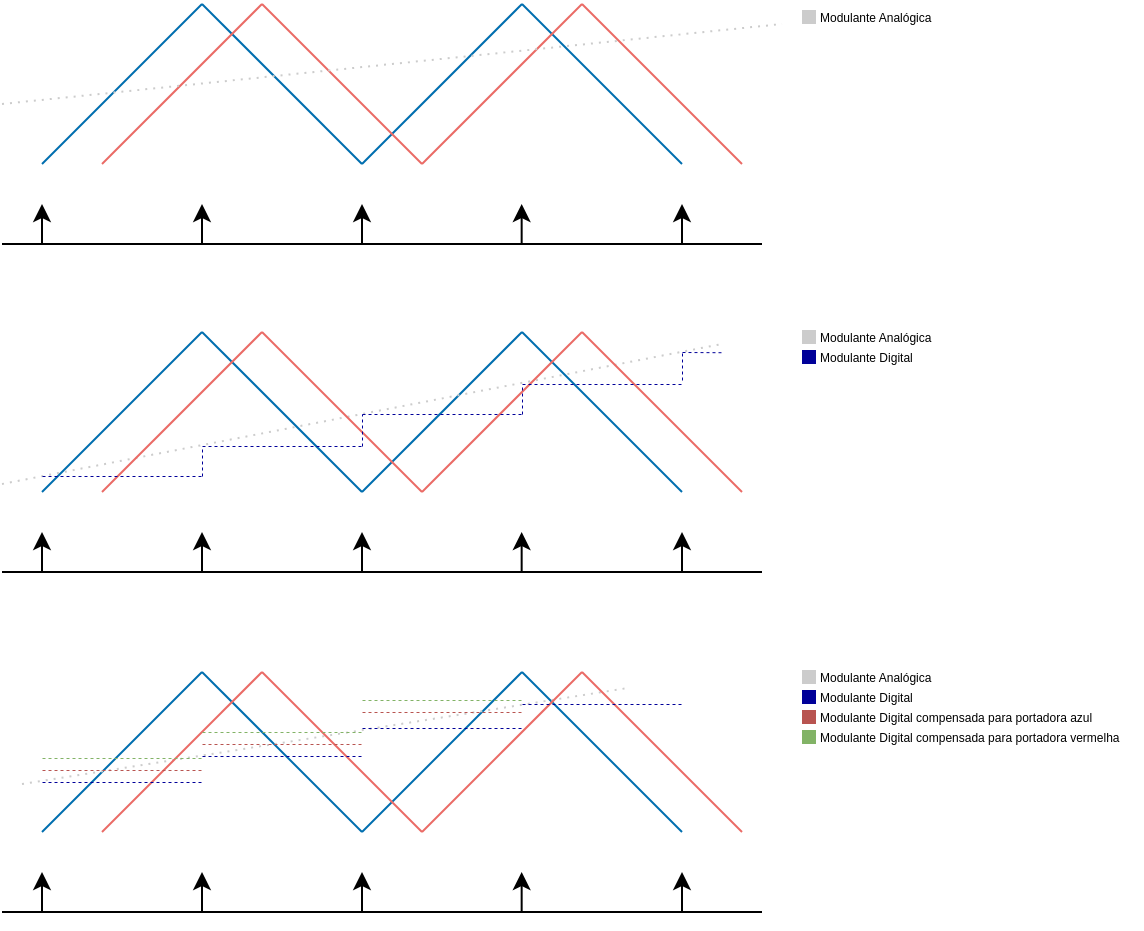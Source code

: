 <mxfile version="24.2.5" type="device">
  <diagram name="Página-1" id="VGR82gJICW44hKP1SIvv">
    <mxGraphModel dx="333" dy="194" grid="1" gridSize="10" guides="1" tooltips="1" connect="1" arrows="1" fold="1" page="1" pageScale="1" pageWidth="827" pageHeight="1169" math="0" shadow="0">
      <root>
        <mxCell id="0" />
        <mxCell id="1" parent="0" />
        <mxCell id="vid5Z3B9qa6Pe_RI6cM--1" value="" style="endArrow=none;html=1;rounded=0;fillColor=#1ba1e2;strokeColor=#006EAF;" edge="1" parent="1">
          <mxGeometry width="50" height="50" relative="1" as="geometry">
            <mxPoint x="400" y="440" as="sourcePoint" />
            <mxPoint x="480" y="360" as="targetPoint" />
          </mxGeometry>
        </mxCell>
        <mxCell id="vid5Z3B9qa6Pe_RI6cM--2" value="" style="endArrow=none;html=1;rounded=0;fillColor=#1ba1e2;strokeColor=#006EAF;" edge="1" parent="1">
          <mxGeometry width="50" height="50" relative="1" as="geometry">
            <mxPoint x="560" y="440" as="sourcePoint" />
            <mxPoint x="480" y="360" as="targetPoint" />
          </mxGeometry>
        </mxCell>
        <mxCell id="vid5Z3B9qa6Pe_RI6cM--3" value="" style="endArrow=none;html=1;rounded=0;fillColor=#1ba1e2;strokeColor=#006EAF;" edge="1" parent="1">
          <mxGeometry width="50" height="50" relative="1" as="geometry">
            <mxPoint x="560" y="440" as="sourcePoint" />
            <mxPoint x="640" y="360" as="targetPoint" />
          </mxGeometry>
        </mxCell>
        <mxCell id="vid5Z3B9qa6Pe_RI6cM--4" value="" style="endArrow=none;html=1;rounded=0;fillColor=#1ba1e2;strokeColor=#006EAF;" edge="1" parent="1">
          <mxGeometry width="50" height="50" relative="1" as="geometry">
            <mxPoint x="720" y="440" as="sourcePoint" />
            <mxPoint x="640" y="360" as="targetPoint" />
          </mxGeometry>
        </mxCell>
        <mxCell id="vid5Z3B9qa6Pe_RI6cM--13" value="" style="group" vertex="1" connectable="0" parent="1">
          <mxGeometry x="430" y="360" width="320" height="80" as="geometry" />
        </mxCell>
        <mxCell id="vid5Z3B9qa6Pe_RI6cM--7" value="" style="endArrow=none;html=1;rounded=0;strokeColor=#EA6B66;" edge="1" parent="vid5Z3B9qa6Pe_RI6cM--13">
          <mxGeometry width="50" height="50" relative="1" as="geometry">
            <mxPoint y="80" as="sourcePoint" />
            <mxPoint x="80" as="targetPoint" />
          </mxGeometry>
        </mxCell>
        <mxCell id="vid5Z3B9qa6Pe_RI6cM--8" value="" style="endArrow=none;html=1;rounded=0;strokeColor=#EA6B66;" edge="1" parent="vid5Z3B9qa6Pe_RI6cM--13">
          <mxGeometry width="50" height="50" relative="1" as="geometry">
            <mxPoint x="160" y="80" as="sourcePoint" />
            <mxPoint x="80" as="targetPoint" />
          </mxGeometry>
        </mxCell>
        <mxCell id="vid5Z3B9qa6Pe_RI6cM--9" value="" style="endArrow=none;html=1;rounded=0;strokeColor=#EA6B66;" edge="1" parent="vid5Z3B9qa6Pe_RI6cM--13">
          <mxGeometry width="50" height="50" relative="1" as="geometry">
            <mxPoint x="160" y="80" as="sourcePoint" />
            <mxPoint x="240" as="targetPoint" />
          </mxGeometry>
        </mxCell>
        <mxCell id="vid5Z3B9qa6Pe_RI6cM--10" value="" style="endArrow=none;html=1;rounded=0;strokeColor=#EA6B66;" edge="1" parent="vid5Z3B9qa6Pe_RI6cM--13">
          <mxGeometry width="50" height="50" relative="1" as="geometry">
            <mxPoint x="320" y="80" as="sourcePoint" />
            <mxPoint x="240" as="targetPoint" />
          </mxGeometry>
        </mxCell>
        <mxCell id="vid5Z3B9qa6Pe_RI6cM--15" value="" style="endArrow=none;dashed=1;html=1;dashPattern=1 3;strokeWidth=1;rounded=0;fillColor=#f5f5f5;strokeColor=#CCCCCC;gradientColor=#b3b3b3;" edge="1" parent="1">
          <mxGeometry width="50" height="50" relative="1" as="geometry">
            <mxPoint x="380" y="410" as="sourcePoint" />
            <mxPoint x="770" y="370" as="targetPoint" />
          </mxGeometry>
        </mxCell>
        <mxCell id="vid5Z3B9qa6Pe_RI6cM--16" value="" style="endArrow=classic;html=1;rounded=0;" edge="1" parent="1">
          <mxGeometry width="50" height="50" relative="1" as="geometry">
            <mxPoint x="400" y="480" as="sourcePoint" />
            <mxPoint x="400" y="460" as="targetPoint" />
          </mxGeometry>
        </mxCell>
        <mxCell id="vid5Z3B9qa6Pe_RI6cM--17" value="" style="endArrow=classic;html=1;rounded=0;" edge="1" parent="1">
          <mxGeometry width="50" height="50" relative="1" as="geometry">
            <mxPoint x="480" y="480" as="sourcePoint" />
            <mxPoint x="480" y="460" as="targetPoint" />
          </mxGeometry>
        </mxCell>
        <mxCell id="vid5Z3B9qa6Pe_RI6cM--18" value="" style="endArrow=classic;html=1;rounded=0;" edge="1" parent="1">
          <mxGeometry width="50" height="50" relative="1" as="geometry">
            <mxPoint x="560" y="480" as="sourcePoint" />
            <mxPoint x="560" y="460" as="targetPoint" />
          </mxGeometry>
        </mxCell>
        <mxCell id="vid5Z3B9qa6Pe_RI6cM--19" value="" style="endArrow=classic;html=1;rounded=0;" edge="1" parent="1">
          <mxGeometry width="50" height="50" relative="1" as="geometry">
            <mxPoint x="639.83" y="480" as="sourcePoint" />
            <mxPoint x="639.83" y="460" as="targetPoint" />
          </mxGeometry>
        </mxCell>
        <mxCell id="vid5Z3B9qa6Pe_RI6cM--20" value="" style="endArrow=classic;html=1;rounded=0;" edge="1" parent="1">
          <mxGeometry width="50" height="50" relative="1" as="geometry">
            <mxPoint x="720" y="480" as="sourcePoint" />
            <mxPoint x="720" y="460" as="targetPoint" />
          </mxGeometry>
        </mxCell>
        <mxCell id="vid5Z3B9qa6Pe_RI6cM--22" value="" style="endArrow=none;html=1;rounded=0;" edge="1" parent="1">
          <mxGeometry width="50" height="50" relative="1" as="geometry">
            <mxPoint x="380" y="480" as="sourcePoint" />
            <mxPoint x="760" y="480" as="targetPoint" />
          </mxGeometry>
        </mxCell>
        <mxCell id="vid5Z3B9qa6Pe_RI6cM--57" value="" style="endArrow=none;html=1;rounded=0;fillColor=#1ba1e2;strokeColor=#006EAF;" edge="1" parent="1">
          <mxGeometry width="50" height="50" relative="1" as="geometry">
            <mxPoint x="400" y="604" as="sourcePoint" />
            <mxPoint x="480" y="524" as="targetPoint" />
          </mxGeometry>
        </mxCell>
        <mxCell id="vid5Z3B9qa6Pe_RI6cM--58" value="" style="endArrow=none;html=1;rounded=0;fillColor=#1ba1e2;strokeColor=#006EAF;" edge="1" parent="1">
          <mxGeometry width="50" height="50" relative="1" as="geometry">
            <mxPoint x="560" y="604" as="sourcePoint" />
            <mxPoint x="480" y="524" as="targetPoint" />
          </mxGeometry>
        </mxCell>
        <mxCell id="vid5Z3B9qa6Pe_RI6cM--59" value="" style="endArrow=none;html=1;rounded=0;fillColor=#1ba1e2;strokeColor=#006EAF;" edge="1" parent="1">
          <mxGeometry width="50" height="50" relative="1" as="geometry">
            <mxPoint x="560" y="604" as="sourcePoint" />
            <mxPoint x="640" y="524" as="targetPoint" />
          </mxGeometry>
        </mxCell>
        <mxCell id="vid5Z3B9qa6Pe_RI6cM--60" value="" style="endArrow=none;html=1;rounded=0;fillColor=#1ba1e2;strokeColor=#006EAF;" edge="1" parent="1">
          <mxGeometry width="50" height="50" relative="1" as="geometry">
            <mxPoint x="720" y="604" as="sourcePoint" />
            <mxPoint x="640" y="524" as="targetPoint" />
          </mxGeometry>
        </mxCell>
        <mxCell id="vid5Z3B9qa6Pe_RI6cM--66" value="" style="endArrow=none;dashed=1;html=1;dashPattern=1 3;strokeWidth=1;rounded=0;fillColor=#f5f5f5;strokeColor=#CCCCCC;gradientColor=#b3b3b3;jumpSize=1;endSize=6;" edge="1" parent="1">
          <mxGeometry width="50" height="50" relative="1" as="geometry">
            <mxPoint x="380" y="600" as="sourcePoint" />
            <mxPoint x="740" y="530" as="targetPoint" />
          </mxGeometry>
        </mxCell>
        <mxCell id="vid5Z3B9qa6Pe_RI6cM--67" value="" style="endArrow=classic;html=1;rounded=0;" edge="1" parent="1">
          <mxGeometry width="50" height="50" relative="1" as="geometry">
            <mxPoint x="400" y="644" as="sourcePoint" />
            <mxPoint x="400" y="624" as="targetPoint" />
          </mxGeometry>
        </mxCell>
        <mxCell id="vid5Z3B9qa6Pe_RI6cM--68" value="" style="endArrow=classic;html=1;rounded=0;" edge="1" parent="1">
          <mxGeometry width="50" height="50" relative="1" as="geometry">
            <mxPoint x="480" y="644" as="sourcePoint" />
            <mxPoint x="480" y="624" as="targetPoint" />
          </mxGeometry>
        </mxCell>
        <mxCell id="vid5Z3B9qa6Pe_RI6cM--69" value="" style="endArrow=classic;html=1;rounded=0;" edge="1" parent="1">
          <mxGeometry width="50" height="50" relative="1" as="geometry">
            <mxPoint x="560" y="644" as="sourcePoint" />
            <mxPoint x="560" y="624" as="targetPoint" />
          </mxGeometry>
        </mxCell>
        <mxCell id="vid5Z3B9qa6Pe_RI6cM--70" value="" style="endArrow=classic;html=1;rounded=0;" edge="1" parent="1">
          <mxGeometry width="50" height="50" relative="1" as="geometry">
            <mxPoint x="639.83" y="644" as="sourcePoint" />
            <mxPoint x="639.83" y="624" as="targetPoint" />
          </mxGeometry>
        </mxCell>
        <mxCell id="vid5Z3B9qa6Pe_RI6cM--71" value="" style="endArrow=classic;html=1;rounded=0;" edge="1" parent="1">
          <mxGeometry width="50" height="50" relative="1" as="geometry">
            <mxPoint x="720" y="644" as="sourcePoint" />
            <mxPoint x="720" y="624" as="targetPoint" />
          </mxGeometry>
        </mxCell>
        <mxCell id="vid5Z3B9qa6Pe_RI6cM--73" value="" style="endArrow=none;html=1;rounded=0;" edge="1" parent="1">
          <mxGeometry width="50" height="50" relative="1" as="geometry">
            <mxPoint x="380" y="644" as="sourcePoint" />
            <mxPoint x="760" y="644" as="targetPoint" />
          </mxGeometry>
        </mxCell>
        <mxCell id="vid5Z3B9qa6Pe_RI6cM--78" value="&lt;font style=&quot;font-size: 6px;&quot;&gt;Modulante Analógica&lt;/font&gt;" style="text;html=1;align=left;verticalAlign=middle;whiteSpace=wrap;rounded=0;fontColor=#000000;" vertex="1" parent="1">
          <mxGeometry x="787" y="360" width="60" height="10" as="geometry" />
        </mxCell>
        <mxCell id="vid5Z3B9qa6Pe_RI6cM--62" value="" style="endArrow=none;html=1;rounded=0;strokeColor=#EA6B66;" edge="1" parent="1">
          <mxGeometry width="50" height="50" relative="1" as="geometry">
            <mxPoint x="430" y="604" as="sourcePoint" />
            <mxPoint x="510" y="524" as="targetPoint" />
          </mxGeometry>
        </mxCell>
        <mxCell id="vid5Z3B9qa6Pe_RI6cM--63" value="" style="endArrow=none;html=1;rounded=0;strokeColor=#EA6B66;" edge="1" parent="1">
          <mxGeometry width="50" height="50" relative="1" as="geometry">
            <mxPoint x="590" y="604" as="sourcePoint" />
            <mxPoint x="510" y="524" as="targetPoint" />
          </mxGeometry>
        </mxCell>
        <mxCell id="vid5Z3B9qa6Pe_RI6cM--64" value="" style="endArrow=none;html=1;rounded=0;strokeColor=#EA6B66;" edge="1" parent="1">
          <mxGeometry width="50" height="50" relative="1" as="geometry">
            <mxPoint x="590" y="604" as="sourcePoint" />
            <mxPoint x="670" y="524" as="targetPoint" />
          </mxGeometry>
        </mxCell>
        <mxCell id="vid5Z3B9qa6Pe_RI6cM--65" value="" style="endArrow=none;html=1;rounded=0;strokeColor=#EA6B66;" edge="1" parent="1">
          <mxGeometry width="50" height="50" relative="1" as="geometry">
            <mxPoint x="750" y="604" as="sourcePoint" />
            <mxPoint x="670" y="524" as="targetPoint" />
          </mxGeometry>
        </mxCell>
        <mxCell id="vid5Z3B9qa6Pe_RI6cM--82" value="" style="rounded=0;whiteSpace=wrap;html=1;strokeColor=none;gradientColor=none;fillColor=#CCCCCC;" vertex="1" parent="1">
          <mxGeometry x="780" y="363" width="7" height="7" as="geometry" />
        </mxCell>
        <mxCell id="vid5Z3B9qa6Pe_RI6cM--83" value="&lt;font style=&quot;font-size: 6px;&quot;&gt;Modulante Analógica&lt;/font&gt;" style="text;html=1;align=left;verticalAlign=middle;whiteSpace=wrap;rounded=0;fontColor=#000000;" vertex="1" parent="1">
          <mxGeometry x="787" y="520" width="63" height="10" as="geometry" />
        </mxCell>
        <mxCell id="vid5Z3B9qa6Pe_RI6cM--84" value="" style="rounded=0;whiteSpace=wrap;html=1;strokeColor=none;gradientColor=none;fillColor=#CCCCCC;" vertex="1" parent="1">
          <mxGeometry x="780" y="523" width="7" height="7" as="geometry" />
        </mxCell>
        <mxCell id="vid5Z3B9qa6Pe_RI6cM--85" value="&lt;font style=&quot;font-size: 6px;&quot;&gt;Modulante Digital&amp;nbsp;&lt;/font&gt;" style="text;html=1;align=left;verticalAlign=middle;whiteSpace=wrap;rounded=0;fontColor=#000000;" vertex="1" parent="1">
          <mxGeometry x="787" y="530" width="63" height="10" as="geometry" />
        </mxCell>
        <mxCell id="vid5Z3B9qa6Pe_RI6cM--86" value="" style="rounded=0;whiteSpace=wrap;html=1;strokeColor=none;gradientColor=none;fillColor=#000099;" vertex="1" parent="1">
          <mxGeometry x="780" y="533" width="7" height="7" as="geometry" />
        </mxCell>
        <mxCell id="vid5Z3B9qa6Pe_RI6cM--74" value="" style="endArrow=none;dashed=1;html=1;rounded=0;strokeWidth=0.5;fillColor=#dae8fc;gradientColor=#7ea6e0;strokeColor=#000099;" edge="1" parent="1">
          <mxGeometry width="50" height="50" relative="1" as="geometry">
            <mxPoint x="400" y="596" as="sourcePoint" />
            <mxPoint x="480" y="596" as="targetPoint" />
          </mxGeometry>
        </mxCell>
        <mxCell id="vid5Z3B9qa6Pe_RI6cM--76" value="" style="endArrow=none;dashed=1;html=1;rounded=0;strokeWidth=0.5;fillColor=#dae8fc;gradientColor=#7ea6e0;strokeColor=#000099;" edge="1" parent="1">
          <mxGeometry width="50" height="50" relative="1" as="geometry">
            <mxPoint x="560" y="565" as="sourcePoint" />
            <mxPoint x="640" y="565" as="targetPoint" />
          </mxGeometry>
        </mxCell>
        <mxCell id="vid5Z3B9qa6Pe_RI6cM--77" value="" style="endArrow=none;dashed=1;html=1;rounded=0;strokeWidth=0.5;fillColor=#dae8fc;gradientColor=#7ea6e0;strokeColor=#000099;" edge="1" parent="1">
          <mxGeometry width="50" height="50" relative="1" as="geometry">
            <mxPoint x="640" y="550" as="sourcePoint" />
            <mxPoint x="720" y="550" as="targetPoint" />
          </mxGeometry>
        </mxCell>
        <mxCell id="vid5Z3B9qa6Pe_RI6cM--79" value="" style="endArrow=none;dashed=1;html=1;rounded=0;strokeWidth=0.5;fillColor=#dae8fc;gradientColor=#7ea6e0;strokeColor=#000099;" edge="1" parent="1">
          <mxGeometry width="50" height="50" relative="1" as="geometry">
            <mxPoint x="480" y="596" as="sourcePoint" />
            <mxPoint x="480" y="581" as="targetPoint" />
          </mxGeometry>
        </mxCell>
        <mxCell id="vid5Z3B9qa6Pe_RI6cM--75" value="" style="endArrow=none;dashed=1;html=1;rounded=0;strokeWidth=0.5;fillColor=#dae8fc;gradientColor=#7ea6e0;strokeColor=#000099;" edge="1" parent="1">
          <mxGeometry width="50" height="50" relative="1" as="geometry">
            <mxPoint x="480" y="581" as="sourcePoint" />
            <mxPoint x="560" y="581" as="targetPoint" />
          </mxGeometry>
        </mxCell>
        <mxCell id="vid5Z3B9qa6Pe_RI6cM--80" value="" style="endArrow=none;dashed=1;html=1;rounded=0;strokeWidth=0.5;fillColor=#dae8fc;gradientColor=#7ea6e0;strokeColor=#000099;" edge="1" parent="1">
          <mxGeometry width="50" height="50" relative="1" as="geometry">
            <mxPoint x="560" y="581" as="sourcePoint" />
            <mxPoint x="560" y="565" as="targetPoint" />
          </mxGeometry>
        </mxCell>
        <mxCell id="vid5Z3B9qa6Pe_RI6cM--81" value="" style="endArrow=none;dashed=1;html=1;rounded=0;strokeWidth=0.5;fillColor=#dae8fc;gradientColor=#7ea6e0;strokeColor=#000099;" edge="1" parent="1">
          <mxGeometry width="50" height="50" relative="1" as="geometry">
            <mxPoint x="640" y="565" as="sourcePoint" />
            <mxPoint x="640" y="550" as="targetPoint" />
          </mxGeometry>
        </mxCell>
        <mxCell id="vid5Z3B9qa6Pe_RI6cM--96" value="" style="endArrow=none;dashed=1;html=1;rounded=0;strokeWidth=0.5;fillColor=#dae8fc;gradientColor=#7ea6e0;strokeColor=#000099;" edge="1" parent="1">
          <mxGeometry width="50" height="50" relative="1" as="geometry">
            <mxPoint x="720" y="548" as="sourcePoint" />
            <mxPoint x="720" y="533" as="targetPoint" />
          </mxGeometry>
        </mxCell>
        <mxCell id="vid5Z3B9qa6Pe_RI6cM--97" value="" style="endArrow=none;dashed=1;html=1;rounded=0;strokeWidth=0.5;fillColor=#dae8fc;gradientColor=#7ea6e0;strokeColor=#000099;" edge="1" parent="1">
          <mxGeometry width="50" height="50" relative="1" as="geometry">
            <mxPoint x="720" y="534" as="sourcePoint" />
            <mxPoint x="740" y="534.12" as="targetPoint" />
          </mxGeometry>
        </mxCell>
        <mxCell id="vid5Z3B9qa6Pe_RI6cM--126" value="" style="endArrow=none;html=1;rounded=0;fillColor=#1ba1e2;strokeColor=#006EAF;" edge="1" parent="1">
          <mxGeometry width="50" height="50" relative="1" as="geometry">
            <mxPoint x="400" y="774" as="sourcePoint" />
            <mxPoint x="480" y="694" as="targetPoint" />
          </mxGeometry>
        </mxCell>
        <mxCell id="vid5Z3B9qa6Pe_RI6cM--127" value="" style="endArrow=none;html=1;rounded=0;fillColor=#1ba1e2;strokeColor=#006EAF;" edge="1" parent="1">
          <mxGeometry width="50" height="50" relative="1" as="geometry">
            <mxPoint x="560" y="774" as="sourcePoint" />
            <mxPoint x="480" y="694" as="targetPoint" />
          </mxGeometry>
        </mxCell>
        <mxCell id="vid5Z3B9qa6Pe_RI6cM--128" value="" style="endArrow=none;html=1;rounded=0;fillColor=#1ba1e2;strokeColor=#006EAF;" edge="1" parent="1">
          <mxGeometry width="50" height="50" relative="1" as="geometry">
            <mxPoint x="560" y="774" as="sourcePoint" />
            <mxPoint x="640" y="694" as="targetPoint" />
          </mxGeometry>
        </mxCell>
        <mxCell id="vid5Z3B9qa6Pe_RI6cM--129" value="" style="endArrow=none;html=1;rounded=0;fillColor=#1ba1e2;strokeColor=#006EAF;" edge="1" parent="1">
          <mxGeometry width="50" height="50" relative="1" as="geometry">
            <mxPoint x="720" y="774" as="sourcePoint" />
            <mxPoint x="640" y="694" as="targetPoint" />
          </mxGeometry>
        </mxCell>
        <mxCell id="vid5Z3B9qa6Pe_RI6cM--130" value="" style="endArrow=none;dashed=1;html=1;dashPattern=1 3;strokeWidth=1;rounded=0;fillColor=#f5f5f5;strokeColor=#CCCCCC;gradientColor=#b3b3b3;jumpSize=1;endSize=6;" edge="1" parent="1">
          <mxGeometry width="50" height="50" relative="1" as="geometry">
            <mxPoint x="390" y="750" as="sourcePoint" />
            <mxPoint x="693" y="702" as="targetPoint" />
          </mxGeometry>
        </mxCell>
        <mxCell id="vid5Z3B9qa6Pe_RI6cM--131" value="" style="endArrow=classic;html=1;rounded=0;" edge="1" parent="1">
          <mxGeometry width="50" height="50" relative="1" as="geometry">
            <mxPoint x="400" y="814" as="sourcePoint" />
            <mxPoint x="400" y="794" as="targetPoint" />
          </mxGeometry>
        </mxCell>
        <mxCell id="vid5Z3B9qa6Pe_RI6cM--132" value="" style="endArrow=classic;html=1;rounded=0;" edge="1" parent="1">
          <mxGeometry width="50" height="50" relative="1" as="geometry">
            <mxPoint x="480" y="814" as="sourcePoint" />
            <mxPoint x="480" y="794" as="targetPoint" />
          </mxGeometry>
        </mxCell>
        <mxCell id="vid5Z3B9qa6Pe_RI6cM--133" value="" style="endArrow=classic;html=1;rounded=0;" edge="1" parent="1">
          <mxGeometry width="50" height="50" relative="1" as="geometry">
            <mxPoint x="560" y="814" as="sourcePoint" />
            <mxPoint x="560" y="794" as="targetPoint" />
          </mxGeometry>
        </mxCell>
        <mxCell id="vid5Z3B9qa6Pe_RI6cM--134" value="" style="endArrow=classic;html=1;rounded=0;" edge="1" parent="1">
          <mxGeometry width="50" height="50" relative="1" as="geometry">
            <mxPoint x="639.83" y="814" as="sourcePoint" />
            <mxPoint x="639.83" y="794" as="targetPoint" />
          </mxGeometry>
        </mxCell>
        <mxCell id="vid5Z3B9qa6Pe_RI6cM--135" value="" style="endArrow=classic;html=1;rounded=0;" edge="1" parent="1">
          <mxGeometry width="50" height="50" relative="1" as="geometry">
            <mxPoint x="720" y="814" as="sourcePoint" />
            <mxPoint x="720" y="794" as="targetPoint" />
          </mxGeometry>
        </mxCell>
        <mxCell id="vid5Z3B9qa6Pe_RI6cM--136" value="" style="endArrow=none;html=1;rounded=0;" edge="1" parent="1">
          <mxGeometry width="50" height="50" relative="1" as="geometry">
            <mxPoint x="380" y="814" as="sourcePoint" />
            <mxPoint x="760" y="814" as="targetPoint" />
          </mxGeometry>
        </mxCell>
        <mxCell id="vid5Z3B9qa6Pe_RI6cM--137" value="" style="endArrow=none;html=1;rounded=0;strokeColor=#EA6B66;" edge="1" parent="1">
          <mxGeometry width="50" height="50" relative="1" as="geometry">
            <mxPoint x="430" y="774" as="sourcePoint" />
            <mxPoint x="510" y="694" as="targetPoint" />
          </mxGeometry>
        </mxCell>
        <mxCell id="vid5Z3B9qa6Pe_RI6cM--138" value="" style="endArrow=none;html=1;rounded=0;strokeColor=#EA6B66;" edge="1" parent="1">
          <mxGeometry width="50" height="50" relative="1" as="geometry">
            <mxPoint x="590" y="774" as="sourcePoint" />
            <mxPoint x="510" y="694" as="targetPoint" />
          </mxGeometry>
        </mxCell>
        <mxCell id="vid5Z3B9qa6Pe_RI6cM--139" value="" style="endArrow=none;html=1;rounded=0;strokeColor=#EA6B66;" edge="1" parent="1">
          <mxGeometry width="50" height="50" relative="1" as="geometry">
            <mxPoint x="590" y="774" as="sourcePoint" />
            <mxPoint x="670" y="694" as="targetPoint" />
          </mxGeometry>
        </mxCell>
        <mxCell id="vid5Z3B9qa6Pe_RI6cM--140" value="" style="endArrow=none;html=1;rounded=0;strokeColor=#EA6B66;" edge="1" parent="1">
          <mxGeometry width="50" height="50" relative="1" as="geometry">
            <mxPoint x="750" y="774" as="sourcePoint" />
            <mxPoint x="670" y="694" as="targetPoint" />
          </mxGeometry>
        </mxCell>
        <mxCell id="vid5Z3B9qa6Pe_RI6cM--141" value="&lt;font style=&quot;font-size: 6px;&quot;&gt;Modulante Analógica&lt;/font&gt;" style="text;html=1;align=left;verticalAlign=middle;whiteSpace=wrap;rounded=0;fontColor=#000000;" vertex="1" parent="1">
          <mxGeometry x="787" y="690" width="63" height="10" as="geometry" />
        </mxCell>
        <mxCell id="vid5Z3B9qa6Pe_RI6cM--142" value="" style="rounded=0;whiteSpace=wrap;html=1;strokeColor=none;gradientColor=none;fillColor=#CCCCCC;" vertex="1" parent="1">
          <mxGeometry x="780" y="693" width="7" height="7" as="geometry" />
        </mxCell>
        <mxCell id="vid5Z3B9qa6Pe_RI6cM--143" value="&lt;font style=&quot;font-size: 6px;&quot;&gt;Modulante Digital&amp;nbsp;&lt;/font&gt;" style="text;html=1;align=left;verticalAlign=middle;whiteSpace=wrap;rounded=0;fontColor=#000000;" vertex="1" parent="1">
          <mxGeometry x="787" y="700" width="63" height="10" as="geometry" />
        </mxCell>
        <mxCell id="vid5Z3B9qa6Pe_RI6cM--144" value="" style="rounded=0;whiteSpace=wrap;html=1;strokeColor=none;gradientColor=none;fillColor=#000099;" vertex="1" parent="1">
          <mxGeometry x="780" y="703" width="7" height="7" as="geometry" />
        </mxCell>
        <mxCell id="vid5Z3B9qa6Pe_RI6cM--155" value="" style="endArrow=none;dashed=1;html=1;rounded=0;strokeWidth=0.5;fillColor=#dae8fc;gradientColor=#7ea6e0;strokeColor=#000099;" edge="1" parent="1">
          <mxGeometry width="50" height="50" relative="1" as="geometry">
            <mxPoint x="400" y="749" as="sourcePoint" />
            <mxPoint x="480" y="749" as="targetPoint" />
          </mxGeometry>
        </mxCell>
        <mxCell id="vid5Z3B9qa6Pe_RI6cM--160" value="" style="endArrow=none;dashed=1;html=1;rounded=0;strokeWidth=0.5;fillColor=#f8cecc;gradientColor=#ea6b66;strokeColor=#b85450;" edge="1" parent="1">
          <mxGeometry width="50" height="50" relative="1" as="geometry">
            <mxPoint x="400" y="743" as="sourcePoint" />
            <mxPoint x="480" y="743" as="targetPoint" />
          </mxGeometry>
        </mxCell>
        <mxCell id="vid5Z3B9qa6Pe_RI6cM--161" value="" style="endArrow=none;dashed=1;html=1;rounded=0;strokeWidth=0.5;fillColor=#d5e8d4;gradientColor=#97d077;strokeColor=#82b366;" edge="1" parent="1">
          <mxGeometry width="50" height="50" relative="1" as="geometry">
            <mxPoint x="400" y="737" as="sourcePoint" />
            <mxPoint x="480" y="737" as="targetPoint" />
          </mxGeometry>
        </mxCell>
        <mxCell id="vid5Z3B9qa6Pe_RI6cM--164" value="" style="endArrow=none;dashed=1;html=1;rounded=0;strokeWidth=0.5;fillColor=#dae8fc;gradientColor=#7ea6e0;strokeColor=#000099;" edge="1" parent="1">
          <mxGeometry width="50" height="50" relative="1" as="geometry">
            <mxPoint x="480" y="736" as="sourcePoint" />
            <mxPoint x="560" y="736" as="targetPoint" />
          </mxGeometry>
        </mxCell>
        <mxCell id="vid5Z3B9qa6Pe_RI6cM--165" value="" style="endArrow=none;dashed=1;html=1;rounded=0;strokeWidth=0.5;fillColor=#f8cecc;gradientColor=#ea6b66;strokeColor=#b85450;" edge="1" parent="1">
          <mxGeometry width="50" height="50" relative="1" as="geometry">
            <mxPoint x="480" y="730" as="sourcePoint" />
            <mxPoint x="560" y="730" as="targetPoint" />
          </mxGeometry>
        </mxCell>
        <mxCell id="vid5Z3B9qa6Pe_RI6cM--166" value="" style="endArrow=none;dashed=1;html=1;rounded=0;strokeWidth=0.5;fillColor=#d5e8d4;gradientColor=#97d077;strokeColor=#82b366;" edge="1" parent="1">
          <mxGeometry width="50" height="50" relative="1" as="geometry">
            <mxPoint x="480" y="724" as="sourcePoint" />
            <mxPoint x="560" y="724" as="targetPoint" />
          </mxGeometry>
        </mxCell>
        <mxCell id="vid5Z3B9qa6Pe_RI6cM--170" value="&lt;font style=&quot;font-size: 6px;&quot;&gt;Modulante Digital compensada para portadora azul&lt;/font&gt;" style="text;html=1;align=left;verticalAlign=middle;whiteSpace=wrap;rounded=0;fontColor=#000000;" vertex="1" parent="1">
          <mxGeometry x="787" y="710" width="163" height="10" as="geometry" />
        </mxCell>
        <mxCell id="vid5Z3B9qa6Pe_RI6cM--171" value="" style="rounded=0;whiteSpace=wrap;html=1;strokeColor=none;gradientColor=none;fillColor=#B85450;" vertex="1" parent="1">
          <mxGeometry x="780" y="713" width="7" height="7" as="geometry" />
        </mxCell>
        <mxCell id="vid5Z3B9qa6Pe_RI6cM--173" value="&lt;font style=&quot;font-size: 6px;&quot;&gt;Modulante Digital compensada para portadora vermelha&amp;nbsp;&lt;/font&gt;" style="text;html=1;align=left;verticalAlign=middle;whiteSpace=wrap;rounded=0;fontColor=#000000;" vertex="1" parent="1">
          <mxGeometry x="787" y="720" width="163" height="10" as="geometry" />
        </mxCell>
        <mxCell id="vid5Z3B9qa6Pe_RI6cM--174" value="" style="rounded=0;whiteSpace=wrap;html=1;strokeColor=none;gradientColor=none;fillColor=#82B366;" vertex="1" parent="1">
          <mxGeometry x="780" y="723" width="7" height="7" as="geometry" />
        </mxCell>
        <mxCell id="vid5Z3B9qa6Pe_RI6cM--175" value="" style="endArrow=none;dashed=1;html=1;rounded=0;strokeWidth=0.5;fillColor=#dae8fc;gradientColor=#7ea6e0;strokeColor=#000099;" edge="1" parent="1">
          <mxGeometry width="50" height="50" relative="1" as="geometry">
            <mxPoint x="560" y="722" as="sourcePoint" />
            <mxPoint x="640" y="722" as="targetPoint" />
          </mxGeometry>
        </mxCell>
        <mxCell id="vid5Z3B9qa6Pe_RI6cM--176" value="" style="endArrow=none;dashed=1;html=1;rounded=0;strokeWidth=0.5;fillColor=#dae8fc;gradientColor=#7ea6e0;strokeColor=#000099;" edge="1" parent="1">
          <mxGeometry width="50" height="50" relative="1" as="geometry">
            <mxPoint x="640" y="710" as="sourcePoint" />
            <mxPoint x="720" y="710" as="targetPoint" />
          </mxGeometry>
        </mxCell>
        <mxCell id="vid5Z3B9qa6Pe_RI6cM--177" value="" style="endArrow=none;dashed=1;html=1;rounded=0;strokeWidth=0.5;fillColor=#f8cecc;gradientColor=#ea6b66;strokeColor=#b85450;" edge="1" parent="1">
          <mxGeometry width="50" height="50" relative="1" as="geometry">
            <mxPoint x="560" y="714" as="sourcePoint" />
            <mxPoint x="640" y="714" as="targetPoint" />
          </mxGeometry>
        </mxCell>
        <mxCell id="vid5Z3B9qa6Pe_RI6cM--178" value="" style="endArrow=none;dashed=1;html=1;rounded=0;strokeWidth=0.5;fillColor=#d5e8d4;gradientColor=#97d077;strokeColor=#82b366;" edge="1" parent="1">
          <mxGeometry width="50" height="50" relative="1" as="geometry">
            <mxPoint x="560" y="708" as="sourcePoint" />
            <mxPoint x="640" y="708" as="targetPoint" />
          </mxGeometry>
        </mxCell>
      </root>
    </mxGraphModel>
  </diagram>
</mxfile>

